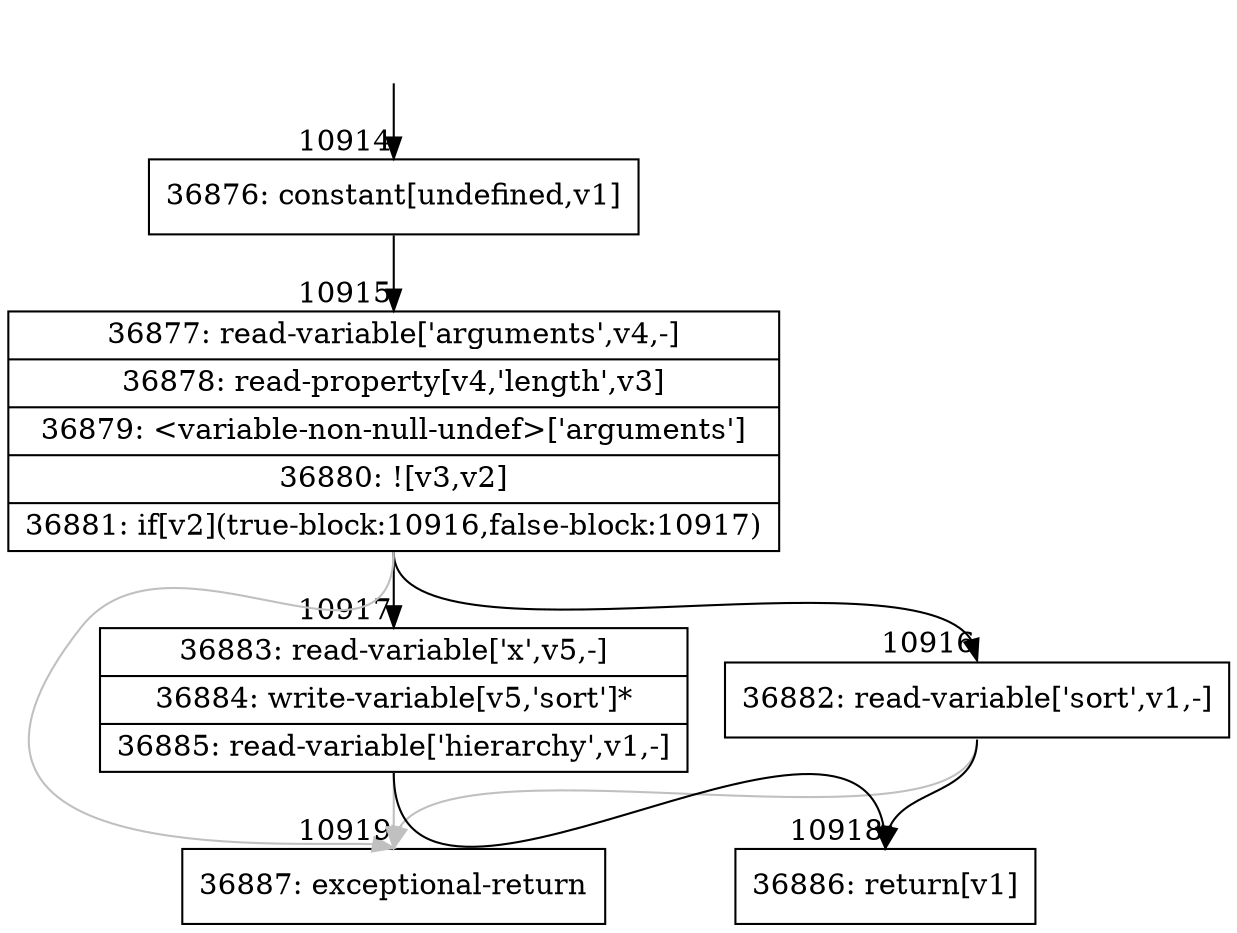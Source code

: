 digraph {
rankdir="TD"
BB_entry998[shape=none,label=""];
BB_entry998 -> BB10914 [tailport=s, headport=n, headlabel="    10914"]
BB10914 [shape=record label="{36876: constant[undefined,v1]}" ] 
BB10914 -> BB10915 [tailport=s, headport=n, headlabel="      10915"]
BB10915 [shape=record label="{36877: read-variable['arguments',v4,-]|36878: read-property[v4,'length',v3]|36879: \<variable-non-null-undef\>['arguments']|36880: ![v3,v2]|36881: if[v2](true-block:10916,false-block:10917)}" ] 
BB10915 -> BB10916 [tailport=s, headport=n, headlabel="      10916"]
BB10915 -> BB10917 [tailport=s, headport=n, headlabel="      10917"]
BB10915 -> BB10919 [tailport=s, headport=n, color=gray, headlabel="      10919"]
BB10916 [shape=record label="{36882: read-variable['sort',v1,-]}" ] 
BB10916 -> BB10918 [tailport=s, headport=n, headlabel="      10918"]
BB10916 -> BB10919 [tailport=s, headport=n, color=gray]
BB10917 [shape=record label="{36883: read-variable['x',v5,-]|36884: write-variable[v5,'sort']*|36885: read-variable['hierarchy',v1,-]}" ] 
BB10917 -> BB10918 [tailport=s, headport=n]
BB10917 -> BB10919 [tailport=s, headport=n, color=gray]
BB10918 [shape=record label="{36886: return[v1]}" ] 
BB10919 [shape=record label="{36887: exceptional-return}" ] 
//#$~ 6488
}
